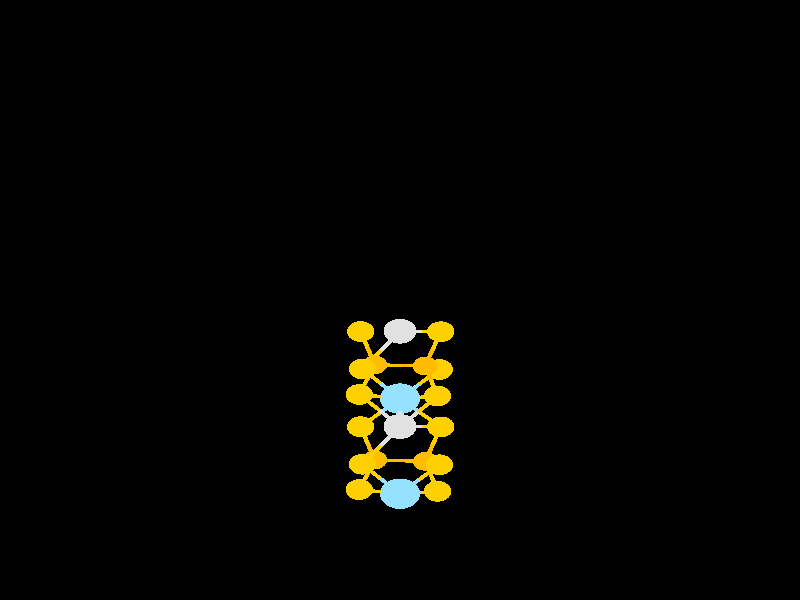 #include "colors.inc"
#include "finish.inc"

global_settings {assumed_gamma 1 max_trace_level 6}
background {color White transmit 1.0}
camera {orthographic
  right -35.15*x up 34.81*y
  direction 1.00*z
  location <0,0,50.00> look_at <0,0,0>}


light_source {<  2.00,   3.00,  40.00> color White
  area_light <0.70, 0, 0>, <0, 0.70, 0>, 3, 3
  adaptive 1 jitter}
// no fog
#declare simple = finish {phong 0.7}
#declare pale = finish {ambient 0.5 diffuse 0.85 roughness 0.001 specular 0.200 }
#declare intermediate = finish {ambient 0.3 diffuse 0.6 specular 0.1 roughness 0.04}
#declare vmd = finish {ambient 0.0 diffuse 0.65 phong 0.1 phong_size 40.0 specular 0.5 }
#declare jmol = finish {ambient 0.2 diffuse 0.6 specular 1 roughness 0.001 metallic}
#declare ase2 = finish {ambient 0.05 brilliance 3 diffuse 0.6 metallic specular 0.7 roughness 0.04 reflection 0.15}
#declare ase3 = finish {ambient 0.15 brilliance 2 diffuse 0.6 metallic specular 1.0 roughness 0.001 reflection 0.0}
#declare glass = finish {ambient 0.05 diffuse 0.3 specular 1.0 roughness 0.001}
#declare glass2 = finish {ambient 0.01 diffuse 0.3 specular 1.0 reflection 0.25 roughness 0.001}
#declare Rcell = 0.000;
#declare Rbond = 0.100;

#macro atom(LOC, R, COL, TRANS, FIN)
  sphere{LOC, R texture{pigment{color COL transmit TRANS} finish{FIN}}}
#end
#macro constrain(LOC, R, COL, TRANS FIN)
union{torus{R, Rcell rotate 45*z texture{pigment{color COL transmit TRANS} finish{FIN}}}
     torus{R, Rcell rotate -45*z texture{pigment{color COL transmit TRANS} finish{FIN}}}
     translate LOC}
#end

cylinder {< 16.74, -16.58, -38.28>, < 16.74, -16.58,   0.00>, Rcell pigment {Black}}
cylinder {< 16.74,  16.58, -57.42>, < 16.74,  16.58, -19.14>, Rcell pigment {Black}}
cylinder {<-16.74,  16.58, -57.42>, <-16.74,  16.58, -19.14>, Rcell pigment {Black}}
cylinder {<-16.74, -16.58, -38.28>, <-16.74, -16.58,   0.00>, Rcell pigment {Black}}
cylinder {< 16.74, -16.58, -38.28>, < 16.74,  16.58, -57.42>, Rcell pigment {Black}}
cylinder {< 16.74, -16.58,   0.00>, < 16.74,  16.58, -19.14>, Rcell pigment {Black}}
cylinder {<-16.74, -16.58,   0.00>, <-16.74,  16.58, -19.14>, Rcell pigment {Black}}
cylinder {<-16.74, -16.58, -38.28>, <-16.74,  16.58, -57.42>, Rcell pigment {Black}}
cylinder {< 16.74, -16.58, -38.28>, <-16.74, -16.58, -38.28>, Rcell pigment {Black}}
cylinder {< 16.74, -16.58,   0.00>, <-16.74, -16.58,   0.00>, Rcell pigment {Black}}
cylinder {< 16.74,  16.58, -19.14>, <-16.74,  16.58, -19.14>, Rcell pigment {Black}}
cylinder {< 16.74,  16.58, -57.42>, <-16.74,  16.58, -57.42>, Rcell pigment {Black}}
atom(< -1.11,  -9.28, -36.29>, 0.54, rgb <1.00, 0.50, 0.00>, 0.0, ase3) // #0
atom(<  1.11,  -9.36, -36.33>, 0.54, rgb <1.00, 0.50, 0.00>, 0.0, ase3) // #1
atom(< -1.79, -11.00, -37.60>, 0.60, rgb <1.00, 0.63, 0.00>, 0.0, ase3) // #2
atom(<  0.00, -11.24, -32.98>, 0.88, rgb <0.30, 0.76, 1.00>, 0.0, ase3) // #3
atom(< -1.11,  -9.28, -29.91>, 0.54, rgb <1.00, 0.50, 0.00>, 0.0, ase3) // #4
atom(<  1.11,  -9.36, -29.95>, 0.54, rgb <1.00, 0.50, 0.00>, 0.0, ase3) // #5
atom(<  0.00,  -5.72, -36.17>, 0.88, rgb <0.30, 0.76, 1.00>, 0.0, ase3) // #6
atom(< -1.73,  -7.35, -37.18>, 0.60, rgb <1.00, 0.63, 0.00>, 0.0, ase3) // #7
atom(< -0.00,  -7.34, -33.37>, 0.72, rgb <0.75, 0.75, 0.75>, 0.0, ase3) // #8
atom(< -1.65,  -9.53, -34.14>, 0.60, rgb <1.00, 0.63, 0.00>, 0.0, ase3) // #9
atom(< -1.79, -11.00, -31.22>, 0.60, rgb <1.00, 0.63, 0.00>, 0.0, ase3) // #10
atom(<  1.73,  -9.56, -32.07>, 0.60, rgb <1.00, 0.63, 0.00>, 0.0, ase3) // #11
atom(<  1.79,  -7.36, -35.50>, 0.60, rgb <1.00, 0.63, 0.00>, 0.0, ase3) // #12
atom(<  1.65, -11.10, -35.05>, 0.60, rgb <1.00, 0.63, 0.00>, 0.0, ase3) // #13
atom(< -1.11,  -3.76, -33.10>, 0.54, rgb <1.00, 0.50, 0.00>, 0.0, ase3) // #14
atom(<  1.11,  -3.83, -33.14>, 0.54, rgb <1.00, 0.50, 0.00>, 0.0, ase3) // #15
atom(< -0.00,  -1.81, -36.56>, 0.72, rgb <0.75, 0.75, 0.75>, 0.0, ase3) // #16
atom(< -1.65,  -4.00, -37.33>, 0.60, rgb <1.00, 0.63, 0.00>, 0.0, ase3) // #17
atom(< -1.79,  -5.48, -34.41>, 0.60, rgb <1.00, 0.63, 0.00>, 0.0, ase3) // #18
atom(<  1.73,  -4.03, -35.26>, 0.60, rgb <1.00, 0.63, 0.00>, 0.0, ase3) // #19
atom(<  0.00, -11.24, -26.60>, 0.88, rgb <0.30, 0.76, 1.00>, 0.0, ase3) // #20
atom(<  0.00,  -5.72, -29.79>, 0.88, rgb <0.30, 0.76, 1.00>, 0.0, ase3) // #21
atom(< -1.73,  -7.35, -30.80>, 0.60, rgb <1.00, 0.63, 0.00>, 0.0, ase3) // #22
atom(< -0.00,  -7.34, -26.99>, 0.72, rgb <0.75, 0.75, 0.75>, 0.0, ase3) // #23
atom(< -1.65,  -9.53, -27.76>, 0.60, rgb <1.00, 0.63, 0.00>, 0.0, ase3) // #24
atom(< -1.79, -11.00, -24.84>, 0.60, rgb <1.00, 0.63, 0.00>, 0.0, ase3) // #25
atom(<  1.73,  -9.56, -25.69>, 0.60, rgb <1.00, 0.63, 0.00>, 0.0, ase3) // #26
atom(<  1.79,  -7.36, -29.12>, 0.60, rgb <1.00, 0.63, 0.00>, 0.0, ase3) // #27
atom(<  1.65, -11.10, -28.67>, 0.60, rgb <1.00, 0.63, 0.00>, 0.0, ase3) // #28
atom(< -1.11,  -3.76, -26.72>, 0.54, rgb <1.00, 0.50, 0.00>, 0.0, ase3) // #29
atom(<  1.11,  -3.83, -26.76>, 0.54, rgb <1.00, 0.50, 0.00>, 0.0, ase3) // #30
atom(< -1.73,  -1.83, -33.99>, 0.60, rgb <1.00, 0.63, 0.00>, 0.0, ase3) // #31
atom(< -0.00,  -1.81, -30.18>, 0.72, rgb <0.75, 0.75, 0.75>, 0.0, ase3) // #32
atom(< -1.65,  -4.00, -30.95>, 0.60, rgb <1.00, 0.63, 0.00>, 0.0, ase3) // #33
atom(< -1.79,  -5.48, -28.03>, 0.60, rgb <1.00, 0.63, 0.00>, 0.0, ase3) // #34
atom(<  1.73,  -4.03, -28.88>, 0.60, rgb <1.00, 0.63, 0.00>, 0.0, ase3) // #35
atom(<  1.79,  -1.84, -32.31>, 0.60, rgb <1.00, 0.63, 0.00>, 0.0, ase3) // #36
atom(<  1.65,  -5.57, -31.86>, 0.60, rgb <1.00, 0.63, 0.00>, 0.0, ase3) // #37
atom(< -1.73,  -7.35, -24.42>, 0.60, rgb <1.00, 0.63, 0.00>, 0.0, ase3) // #38
atom(< -1.73,  -1.83, -27.61>, 0.60, rgb <1.00, 0.63, 0.00>, 0.0, ase3) // #39
atom(< -1.65,  -4.00, -24.57>, 0.60, rgb <1.00, 0.63, 0.00>, 0.0, ase3) // #40
atom(<  1.79,  -1.84, -25.93>, 0.60, rgb <1.00, 0.63, 0.00>, 0.0, ase3) // #41
atom(<  1.65,  -5.57, -25.48>, 0.60, rgb <1.00, 0.63, 0.00>, 0.0, ase3) // #42
cylinder {< -1.11,  -9.28, -36.29>, <  0.00,  -9.32, -36.31>, Rbond texture{pigment {color rgb <1.00, 0.50, 0.00> transmit 0.0} finish{ase3}}}
cylinder {<  1.11,  -9.36, -36.33>, <  0.00,  -9.32, -36.31>, Rbond texture{pigment {color rgb <1.00, 0.50, 0.00> transmit 0.0} finish{ase3}}}
cylinder {< -1.11,  -9.28, -36.29>, < -1.45, -10.14, -36.95>, Rbond texture{pigment {color rgb <1.00, 0.50, 0.00> transmit 0.0} finish{ase3}}}
cylinder {< -1.79, -11.00, -37.60>, < -1.45, -10.14, -36.95>, Rbond texture{pigment {color rgb <1.00, 0.63, 0.00> transmit 0.0} finish{ase3}}}
cylinder {< -1.11,  -9.28, -36.29>, < -1.38,  -9.41, -35.22>, Rbond texture{pigment {color rgb <1.00, 0.50, 0.00> transmit 0.0} finish{ase3}}}
cylinder {< -1.65,  -9.53, -34.14>, < -1.38,  -9.41, -35.22>, Rbond texture{pigment {color rgb <1.00, 0.63, 0.00> transmit 0.0} finish{ase3}}}
cylinder {< -1.11,  -9.28, -36.29>, < -1.42,  -8.32, -36.74>, Rbond texture{pigment {color rgb <1.00, 0.50, 0.00> transmit 0.0} finish{ase3}}}
cylinder {< -1.73,  -7.35, -37.18>, < -1.42,  -8.32, -36.74>, Rbond texture{pigment {color rgb <1.00, 0.63, 0.00> transmit 0.0} finish{ase3}}}
cylinder {<  1.11,  -9.36, -36.33>, <  1.38, -10.23, -35.69>, Rbond texture{pigment {color rgb <1.00, 0.50, 0.00> transmit 0.0} finish{ase3}}}
cylinder {<  1.65, -11.10, -35.05>, <  1.38, -10.23, -35.69>, Rbond texture{pigment {color rgb <1.00, 0.63, 0.00> transmit 0.0} finish{ase3}}}
cylinder {<  1.11,  -9.36, -36.33>, <  1.45,  -8.36, -35.92>, Rbond texture{pigment {color rgb <1.00, 0.50, 0.00> transmit 0.0} finish{ase3}}}
cylinder {<  1.79,  -7.36, -35.50>, <  1.45,  -8.36, -35.92>, Rbond texture{pigment {color rgb <1.00, 0.63, 0.00> transmit 0.0} finish{ase3}}}
cylinder {<  0.00, -11.24, -32.98>, <  0.83, -11.17, -34.01>, Rbond texture{pigment {color rgb <0.30, 0.76, 1.00> transmit 0.0} finish{ase3}}}
cylinder {<  1.65, -11.10, -35.05>, <  0.83, -11.17, -34.01>, Rbond texture{pigment {color rgb <1.00, 0.63, 0.00> transmit 0.0} finish{ase3}}}
cylinder {<  0.00, -11.24, -32.98>, < -0.89, -11.12, -32.10>, Rbond texture{pigment {color rgb <0.30, 0.76, 1.00> transmit 0.0} finish{ase3}}}
cylinder {< -1.79, -11.00, -31.22>, < -0.89, -11.12, -32.10>, Rbond texture{pigment {color rgb <1.00, 0.63, 0.00> transmit 0.0} finish{ase3}}}
cylinder {<  0.00, -11.24, -32.98>, <  0.86, -10.40, -32.53>, Rbond texture{pigment {color rgb <0.30, 0.76, 1.00> transmit 0.0} finish{ase3}}}
cylinder {<  1.73,  -9.56, -32.07>, <  0.86, -10.40, -32.53>, Rbond texture{pigment {color rgb <1.00, 0.63, 0.00> transmit 0.0} finish{ase3}}}
cylinder {<  0.00, -11.24, -32.98>, < -0.83, -10.39, -33.56>, Rbond texture{pigment {color rgb <0.30, 0.76, 1.00> transmit 0.0} finish{ase3}}}
cylinder {< -1.65,  -9.53, -34.14>, < -0.83, -10.39, -33.56>, Rbond texture{pigment {color rgb <1.00, 0.63, 0.00> transmit 0.0} finish{ase3}}}
cylinder {< -1.11,  -9.28, -29.91>, < -1.45, -10.14, -30.57>, Rbond texture{pigment {color rgb <1.00, 0.50, 0.00> transmit 0.0} finish{ase3}}}
cylinder {< -1.79, -11.00, -31.22>, < -1.45, -10.14, -30.57>, Rbond texture{pigment {color rgb <1.00, 0.63, 0.00> transmit 0.0} finish{ase3}}}
cylinder {< -1.11,  -9.28, -29.91>, < -1.42,  -8.32, -30.36>, Rbond texture{pigment {color rgb <1.00, 0.50, 0.00> transmit 0.0} finish{ase3}}}
cylinder {< -1.73,  -7.35, -30.80>, < -1.42,  -8.32, -30.36>, Rbond texture{pigment {color rgb <1.00, 0.63, 0.00> transmit 0.0} finish{ase3}}}
cylinder {< -1.11,  -9.28, -29.91>, < -1.38,  -9.41, -28.84>, Rbond texture{pigment {color rgb <1.00, 0.50, 0.00> transmit 0.0} finish{ase3}}}
cylinder {< -1.65,  -9.53, -27.76>, < -1.38,  -9.41, -28.84>, Rbond texture{pigment {color rgb <1.00, 0.63, 0.00> transmit 0.0} finish{ase3}}}
cylinder {< -1.11,  -9.28, -29.91>, <  0.00,  -9.32, -29.93>, Rbond texture{pigment {color rgb <1.00, 0.50, 0.00> transmit 0.0} finish{ase3}}}
cylinder {<  1.11,  -9.36, -29.95>, <  0.00,  -9.32, -29.93>, Rbond texture{pigment {color rgb <1.00, 0.50, 0.00> transmit 0.0} finish{ase3}}}
cylinder {<  1.11,  -9.36, -29.95>, <  1.42,  -9.46, -31.01>, Rbond texture{pigment {color rgb <1.00, 0.50, 0.00> transmit 0.0} finish{ase3}}}
cylinder {<  1.73,  -9.56, -32.07>, <  1.42,  -9.46, -31.01>, Rbond texture{pigment {color rgb <1.00, 0.63, 0.00> transmit 0.0} finish{ase3}}}
cylinder {<  1.11,  -9.36, -29.95>, <  1.45,  -8.36, -29.54>, Rbond texture{pigment {color rgb <1.00, 0.50, 0.00> transmit 0.0} finish{ase3}}}
cylinder {<  1.79,  -7.36, -29.12>, <  1.45,  -8.36, -29.54>, Rbond texture{pigment {color rgb <1.00, 0.63, 0.00> transmit 0.0} finish{ase3}}}
cylinder {<  1.11,  -9.36, -29.95>, <  1.38, -10.23, -29.31>, Rbond texture{pigment {color rgb <1.00, 0.50, 0.00> transmit 0.0} finish{ase3}}}
cylinder {<  1.65, -11.10, -28.67>, <  1.38, -10.23, -29.31>, Rbond texture{pigment {color rgb <1.00, 0.63, 0.00> transmit 0.0} finish{ase3}}}
cylinder {<  0.00,  -5.72, -36.17>, <  0.89,  -6.54, -35.84>, Rbond texture{pigment {color rgb <0.30, 0.76, 1.00> transmit 0.0} finish{ase3}}}
cylinder {<  1.79,  -7.36, -35.50>, <  0.89,  -6.54, -35.84>, Rbond texture{pigment {color rgb <1.00, 0.63, 0.00> transmit 0.0} finish{ase3}}}
cylinder {<  0.00,  -5.72, -36.17>, < -0.86,  -6.53, -36.68>, Rbond texture{pigment {color rgb <0.30, 0.76, 1.00> transmit 0.0} finish{ase3}}}
cylinder {< -1.73,  -7.35, -37.18>, < -0.86,  -6.53, -36.68>, Rbond texture{pigment {color rgb <1.00, 0.63, 0.00> transmit 0.0} finish{ase3}}}
cylinder {<  0.00,  -5.72, -36.17>, < -0.00,  -6.53, -34.77>, Rbond texture{pigment {color rgb <0.30, 0.76, 1.00> transmit 0.0} finish{ase3}}}
cylinder {< -0.00,  -7.34, -33.37>, < -0.00,  -6.53, -34.77>, Rbond texture{pigment {color rgb <0.75, 0.75, 0.75> transmit 0.0} finish{ase3}}}
cylinder {<  0.00,  -5.72, -36.17>, < -0.89,  -5.60, -35.29>, Rbond texture{pigment {color rgb <0.30, 0.76, 1.00> transmit 0.0} finish{ase3}}}
cylinder {< -1.79,  -5.48, -34.41>, < -0.89,  -5.60, -35.29>, Rbond texture{pigment {color rgb <1.00, 0.63, 0.00> transmit 0.0} finish{ase3}}}
cylinder {<  0.00,  -5.72, -36.17>, <  0.86,  -4.87, -35.72>, Rbond texture{pigment {color rgb <0.30, 0.76, 1.00> transmit 0.0} finish{ase3}}}
cylinder {<  1.73,  -4.03, -35.26>, <  0.86,  -4.87, -35.72>, Rbond texture{pigment {color rgb <1.00, 0.63, 0.00> transmit 0.0} finish{ase3}}}
cylinder {<  0.00,  -5.72, -36.17>, < -0.83,  -4.86, -36.75>, Rbond texture{pigment {color rgb <0.30, 0.76, 1.00> transmit 0.0} finish{ase3}}}
cylinder {< -1.65,  -4.00, -37.33>, < -0.83,  -4.86, -36.75>, Rbond texture{pigment {color rgb <1.00, 0.63, 0.00> transmit 0.0} finish{ase3}}}
cylinder {< -0.00,  -7.34, -33.37>, < -0.83,  -8.43, -33.75>, Rbond texture{pigment {color rgb <0.75, 0.75, 0.75> transmit 0.0} finish{ase3}}}
cylinder {< -1.65,  -9.53, -34.14>, < -0.83,  -8.43, -33.75>, Rbond texture{pigment {color rgb <1.00, 0.63, 0.00> transmit 0.0} finish{ase3}}}
cylinder {< -0.00,  -7.34, -33.37>, <  0.89,  -7.35, -34.44>, Rbond texture{pigment {color rgb <0.75, 0.75, 0.75> transmit 0.0} finish{ase3}}}
cylinder {<  1.79,  -7.36, -35.50>, <  0.89,  -7.35, -34.44>, Rbond texture{pigment {color rgb <1.00, 0.63, 0.00> transmit 0.0} finish{ase3}}}
cylinder {< -0.00,  -7.34, -33.37>, <  0.83,  -6.46, -32.61>, Rbond texture{pigment {color rgb <0.75, 0.75, 0.75> transmit 0.0} finish{ase3}}}
cylinder {<  1.65,  -5.57, -31.86>, <  0.83,  -6.46, -32.61>, Rbond texture{pigment {color rgb <1.00, 0.63, 0.00> transmit 0.0} finish{ase3}}}
cylinder {< -0.00,  -7.34, -33.37>, < -0.89,  -6.41, -33.89>, Rbond texture{pigment {color rgb <0.75, 0.75, 0.75> transmit 0.0} finish{ase3}}}
cylinder {< -1.79,  -5.48, -34.41>, < -0.89,  -6.41, -33.89>, Rbond texture{pigment {color rgb <1.00, 0.63, 0.00> transmit 0.0} finish{ase3}}}
cylinder {< -1.11,  -3.76, -33.10>, < -1.45,  -4.62, -33.76>, Rbond texture{pigment {color rgb <1.00, 0.50, 0.00> transmit 0.0} finish{ase3}}}
cylinder {< -1.79,  -5.48, -34.41>, < -1.45,  -4.62, -33.76>, Rbond texture{pigment {color rgb <1.00, 0.63, 0.00> transmit 0.0} finish{ase3}}}
cylinder {< -1.11,  -3.76, -33.10>, <  0.00,  -3.80, -33.12>, Rbond texture{pigment {color rgb <1.00, 0.50, 0.00> transmit 0.0} finish{ase3}}}
cylinder {<  1.11,  -3.83, -33.14>, <  0.00,  -3.80, -33.12>, Rbond texture{pigment {color rgb <1.00, 0.50, 0.00> transmit 0.0} finish{ase3}}}
cylinder {< -1.11,  -3.76, -33.10>, < -1.42,  -2.79, -33.55>, Rbond texture{pigment {color rgb <1.00, 0.50, 0.00> transmit 0.0} finish{ase3}}}
cylinder {< -1.73,  -1.83, -33.99>, < -1.42,  -2.79, -33.55>, Rbond texture{pigment {color rgb <1.00, 0.63, 0.00> transmit 0.0} finish{ase3}}}
cylinder {< -1.11,  -3.76, -33.10>, < -1.38,  -3.88, -32.03>, Rbond texture{pigment {color rgb <1.00, 0.50, 0.00> transmit 0.0} finish{ase3}}}
cylinder {< -1.65,  -4.00, -30.95>, < -1.38,  -3.88, -32.03>, Rbond texture{pigment {color rgb <1.00, 0.63, 0.00> transmit 0.0} finish{ase3}}}
cylinder {<  1.11,  -3.83, -33.14>, <  1.38,  -4.70, -32.50>, Rbond texture{pigment {color rgb <1.00, 0.50, 0.00> transmit 0.0} finish{ase3}}}
cylinder {<  1.65,  -5.57, -31.86>, <  1.38,  -4.70, -32.50>, Rbond texture{pigment {color rgb <1.00, 0.63, 0.00> transmit 0.0} finish{ase3}}}
cylinder {<  1.11,  -3.83, -33.14>, <  1.42,  -3.93, -34.20>, Rbond texture{pigment {color rgb <1.00, 0.50, 0.00> transmit 0.0} finish{ase3}}}
cylinder {<  1.73,  -4.03, -35.26>, <  1.42,  -3.93, -34.20>, Rbond texture{pigment {color rgb <1.00, 0.63, 0.00> transmit 0.0} finish{ase3}}}
cylinder {<  1.11,  -3.83, -33.14>, <  1.45,  -2.83, -32.73>, Rbond texture{pigment {color rgb <1.00, 0.50, 0.00> transmit 0.0} finish{ase3}}}
cylinder {<  1.79,  -1.84, -32.31>, <  1.45,  -2.83, -32.73>, Rbond texture{pigment {color rgb <1.00, 0.63, 0.00> transmit 0.0} finish{ase3}}}
cylinder {< -0.00,  -1.81, -36.56>, < -0.83,  -2.91, -36.94>, Rbond texture{pigment {color rgb <0.75, 0.75, 0.75> transmit 0.0} finish{ase3}}}
cylinder {< -1.65,  -4.00, -37.33>, < -0.83,  -2.91, -36.94>, Rbond texture{pigment {color rgb <1.00, 0.63, 0.00> transmit 0.0} finish{ase3}}}
cylinder {<  0.00, -11.24, -26.60>, < -0.83, -10.39, -27.18>, Rbond texture{pigment {color rgb <0.30, 0.76, 1.00> transmit 0.0} finish{ase3}}}
cylinder {< -1.65,  -9.53, -27.76>, < -0.83, -10.39, -27.18>, Rbond texture{pigment {color rgb <1.00, 0.63, 0.00> transmit 0.0} finish{ase3}}}
cylinder {<  0.00, -11.24, -26.60>, < -0.89, -11.12, -25.72>, Rbond texture{pigment {color rgb <0.30, 0.76, 1.00> transmit 0.0} finish{ase3}}}
cylinder {< -1.79, -11.00, -24.84>, < -0.89, -11.12, -25.72>, Rbond texture{pigment {color rgb <1.00, 0.63, 0.00> transmit 0.0} finish{ase3}}}
cylinder {<  0.00, -11.24, -26.60>, <  0.83, -11.17, -27.63>, Rbond texture{pigment {color rgb <0.30, 0.76, 1.00> transmit 0.0} finish{ase3}}}
cylinder {<  1.65, -11.10, -28.67>, <  0.83, -11.17, -27.63>, Rbond texture{pigment {color rgb <1.00, 0.63, 0.00> transmit 0.0} finish{ase3}}}
cylinder {<  0.00, -11.24, -26.60>, <  0.86, -10.40, -26.15>, Rbond texture{pigment {color rgb <0.30, 0.76, 1.00> transmit 0.0} finish{ase3}}}
cylinder {<  1.73,  -9.56, -25.69>, <  0.86, -10.40, -26.15>, Rbond texture{pigment {color rgb <1.00, 0.63, 0.00> transmit 0.0} finish{ase3}}}
cylinder {<  0.00,  -5.72, -29.79>, <  0.83,  -5.65, -30.82>, Rbond texture{pigment {color rgb <0.30, 0.76, 1.00> transmit 0.0} finish{ase3}}}
cylinder {<  1.65,  -5.57, -31.86>, <  0.83,  -5.65, -30.82>, Rbond texture{pigment {color rgb <1.00, 0.63, 0.00> transmit 0.0} finish{ase3}}}
cylinder {<  0.00,  -5.72, -29.79>, < -0.86,  -6.53, -30.30>, Rbond texture{pigment {color rgb <0.30, 0.76, 1.00> transmit 0.0} finish{ase3}}}
cylinder {< -1.73,  -7.35, -30.80>, < -0.86,  -6.53, -30.30>, Rbond texture{pigment {color rgb <1.00, 0.63, 0.00> transmit 0.0} finish{ase3}}}
cylinder {<  0.00,  -5.72, -29.79>, <  0.89,  -6.54, -29.46>, Rbond texture{pigment {color rgb <0.30, 0.76, 1.00> transmit 0.0} finish{ase3}}}
cylinder {<  1.79,  -7.36, -29.12>, <  0.89,  -6.54, -29.46>, Rbond texture{pigment {color rgb <1.00, 0.63, 0.00> transmit 0.0} finish{ase3}}}
cylinder {<  0.00,  -5.72, -29.79>, < -0.00,  -6.53, -28.39>, Rbond texture{pigment {color rgb <0.30, 0.76, 1.00> transmit 0.0} finish{ase3}}}
cylinder {< -0.00,  -7.34, -26.99>, < -0.00,  -6.53, -28.39>, Rbond texture{pigment {color rgb <0.75, 0.75, 0.75> transmit 0.0} finish{ase3}}}
cylinder {<  0.00,  -5.72, -29.79>, < -0.89,  -5.60, -28.91>, Rbond texture{pigment {color rgb <0.30, 0.76, 1.00> transmit 0.0} finish{ase3}}}
cylinder {< -1.79,  -5.48, -28.03>, < -0.89,  -5.60, -28.91>, Rbond texture{pigment {color rgb <1.00, 0.63, 0.00> transmit 0.0} finish{ase3}}}
cylinder {<  0.00,  -5.72, -29.79>, <  0.86,  -4.87, -29.34>, Rbond texture{pigment {color rgb <0.30, 0.76, 1.00> transmit 0.0} finish{ase3}}}
cylinder {<  1.73,  -4.03, -28.88>, <  0.86,  -4.87, -29.34>, Rbond texture{pigment {color rgb <1.00, 0.63, 0.00> transmit 0.0} finish{ase3}}}
cylinder {<  0.00,  -5.72, -29.79>, < -0.83,  -4.86, -30.37>, Rbond texture{pigment {color rgb <0.30, 0.76, 1.00> transmit 0.0} finish{ase3}}}
cylinder {< -1.65,  -4.00, -30.95>, < -0.83,  -4.86, -30.37>, Rbond texture{pigment {color rgb <1.00, 0.63, 0.00> transmit 0.0} finish{ase3}}}
cylinder {< -0.00,  -7.34, -26.99>, < -0.83,  -8.43, -27.37>, Rbond texture{pigment {color rgb <0.75, 0.75, 0.75> transmit 0.0} finish{ase3}}}
cylinder {< -1.65,  -9.53, -27.76>, < -0.83,  -8.43, -27.37>, Rbond texture{pigment {color rgb <1.00, 0.63, 0.00> transmit 0.0} finish{ase3}}}
cylinder {< -0.00,  -7.34, -26.99>, <  0.89,  -7.35, -28.06>, Rbond texture{pigment {color rgb <0.75, 0.75, 0.75> transmit 0.0} finish{ase3}}}
cylinder {<  1.79,  -7.36, -29.12>, <  0.89,  -7.35, -28.06>, Rbond texture{pigment {color rgb <1.00, 0.63, 0.00> transmit 0.0} finish{ase3}}}
cylinder {< -0.00,  -7.34, -26.99>, <  0.83,  -6.46, -26.23>, Rbond texture{pigment {color rgb <0.75, 0.75, 0.75> transmit 0.0} finish{ase3}}}
cylinder {<  1.65,  -5.57, -25.48>, <  0.83,  -6.46, -26.23>, Rbond texture{pigment {color rgb <1.00, 0.63, 0.00> transmit 0.0} finish{ase3}}}
cylinder {< -0.00,  -7.34, -26.99>, < -0.89,  -6.41, -27.51>, Rbond texture{pigment {color rgb <0.75, 0.75, 0.75> transmit 0.0} finish{ase3}}}
cylinder {< -1.79,  -5.48, -28.03>, < -0.89,  -6.41, -27.51>, Rbond texture{pigment {color rgb <1.00, 0.63, 0.00> transmit 0.0} finish{ase3}}}
cylinder {< -1.11,  -3.76, -26.72>, < -1.45,  -4.62, -27.38>, Rbond texture{pigment {color rgb <1.00, 0.50, 0.00> transmit 0.0} finish{ase3}}}
cylinder {< -1.79,  -5.48, -28.03>, < -1.45,  -4.62, -27.38>, Rbond texture{pigment {color rgb <1.00, 0.63, 0.00> transmit 0.0} finish{ase3}}}
cylinder {< -1.11,  -3.76, -26.72>, < -1.42,  -2.79, -27.17>, Rbond texture{pigment {color rgb <1.00, 0.50, 0.00> transmit 0.0} finish{ase3}}}
cylinder {< -1.73,  -1.83, -27.61>, < -1.42,  -2.79, -27.17>, Rbond texture{pigment {color rgb <1.00, 0.63, 0.00> transmit 0.0} finish{ase3}}}
cylinder {< -1.11,  -3.76, -26.72>, < -1.38,  -3.88, -25.65>, Rbond texture{pigment {color rgb <1.00, 0.50, 0.00> transmit 0.0} finish{ase3}}}
cylinder {< -1.65,  -4.00, -24.57>, < -1.38,  -3.88, -25.65>, Rbond texture{pigment {color rgb <1.00, 0.63, 0.00> transmit 0.0} finish{ase3}}}
cylinder {< -1.11,  -3.76, -26.72>, <  0.00,  -3.80, -26.74>, Rbond texture{pigment {color rgb <1.00, 0.50, 0.00> transmit 0.0} finish{ase3}}}
cylinder {<  1.11,  -3.83, -26.76>, <  0.00,  -3.80, -26.74>, Rbond texture{pigment {color rgb <1.00, 0.50, 0.00> transmit 0.0} finish{ase3}}}
cylinder {<  1.11,  -3.83, -26.76>, <  1.38,  -4.70, -26.12>, Rbond texture{pigment {color rgb <1.00, 0.50, 0.00> transmit 0.0} finish{ase3}}}
cylinder {<  1.65,  -5.57, -25.48>, <  1.38,  -4.70, -26.12>, Rbond texture{pigment {color rgb <1.00, 0.63, 0.00> transmit 0.0} finish{ase3}}}
cylinder {<  1.11,  -3.83, -26.76>, <  1.42,  -3.93, -27.82>, Rbond texture{pigment {color rgb <1.00, 0.50, 0.00> transmit 0.0} finish{ase3}}}
cylinder {<  1.73,  -4.03, -28.88>, <  1.42,  -3.93, -27.82>, Rbond texture{pigment {color rgb <1.00, 0.63, 0.00> transmit 0.0} finish{ase3}}}
cylinder {<  1.11,  -3.83, -26.76>, <  1.45,  -2.83, -26.35>, Rbond texture{pigment {color rgb <1.00, 0.50, 0.00> transmit 0.0} finish{ase3}}}
cylinder {<  1.79,  -1.84, -25.93>, <  1.45,  -2.83, -26.35>, Rbond texture{pigment {color rgb <1.00, 0.63, 0.00> transmit 0.0} finish{ase3}}}
cylinder {< -0.00,  -1.81, -30.18>, <  0.89,  -1.82, -31.25>, Rbond texture{pigment {color rgb <0.75, 0.75, 0.75> transmit 0.0} finish{ase3}}}
cylinder {<  1.79,  -1.84, -32.31>, <  0.89,  -1.82, -31.25>, Rbond texture{pigment {color rgb <1.00, 0.63, 0.00> transmit 0.0} finish{ase3}}}
cylinder {< -0.00,  -1.81, -30.18>, < -0.83,  -2.91, -30.56>, Rbond texture{pigment {color rgb <0.75, 0.75, 0.75> transmit 0.0} finish{ase3}}}
cylinder {< -1.65,  -4.00, -30.95>, < -0.83,  -2.91, -30.56>, Rbond texture{pigment {color rgb <1.00, 0.63, 0.00> transmit 0.0} finish{ase3}}}
// no constraints
